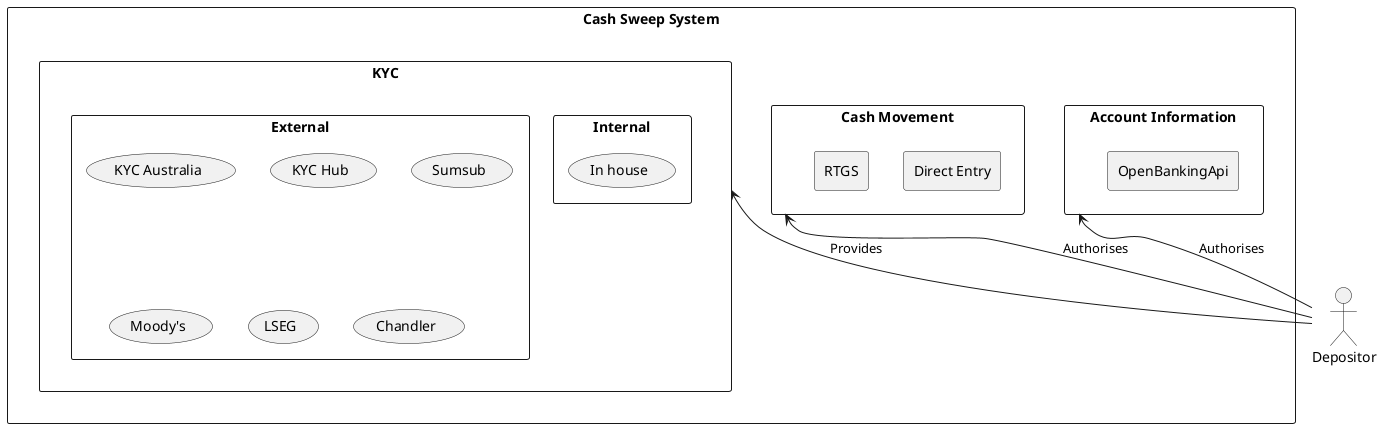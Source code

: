 @startuml

actor Depositor

rectangle "Cash Sweep System" {
    rectangle "KYC" {
        rectangle Internal {
            (In house)
        }
        rectangle External {
            (KYC Australia)
            (KYC Hub)
            (Sumsub)
            (Moody's)
            (LSEG)
            (Chandler)
        }
    }

    rectangle "Cash Movement" {
        rectangle "Direct Entry" {
        }
        rectangle RTGS {
        }
    }

    rectangle "Account Information" {
        rectangle OpenBankingApi
    }
}

Depositor -u-> KYC : Provides
Depositor -u-> "Cash Movement" : Authorises
Depositor -u-> "Account Information" : Authorises

@enduml